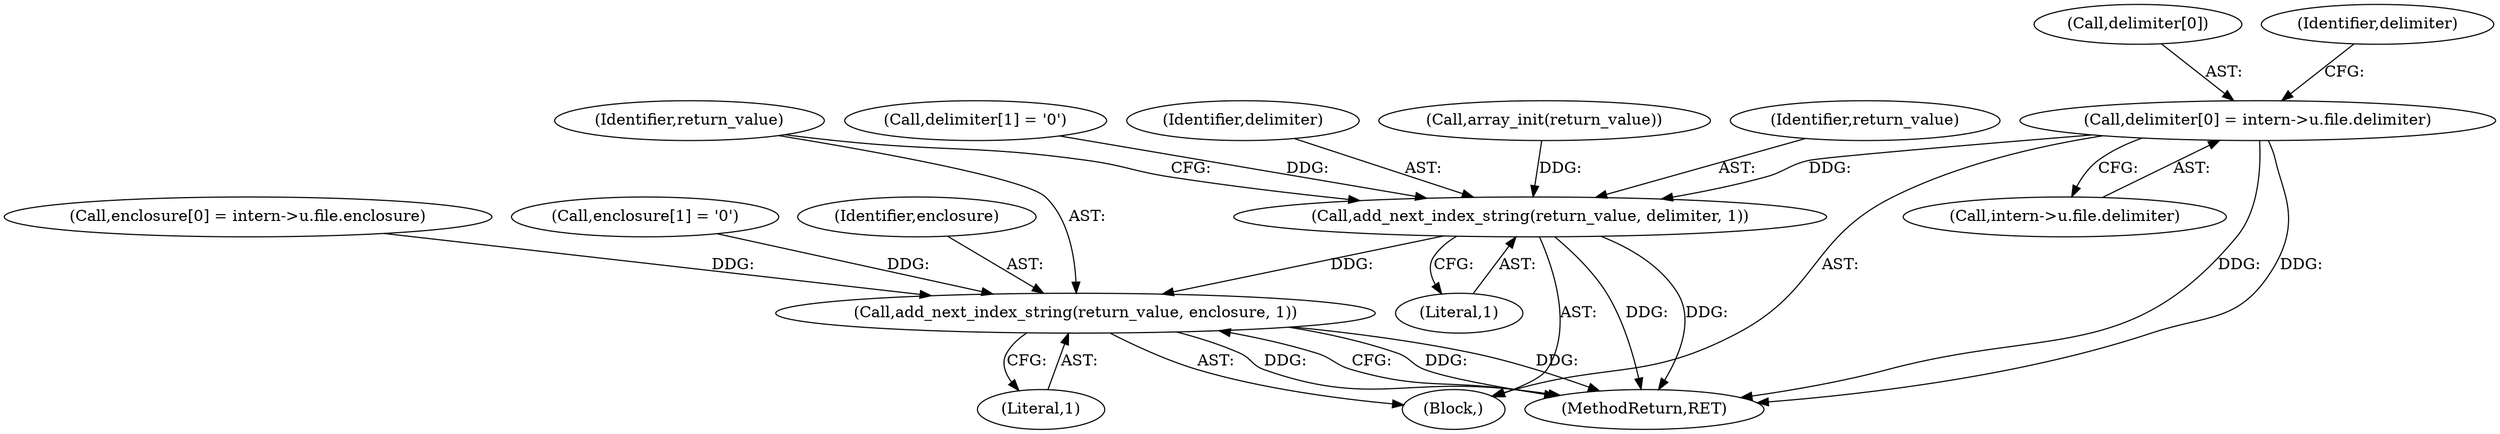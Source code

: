 digraph "0_php-src_7245bff300d3fa8bacbef7897ff080a6f1c23eba?w=1_37@array" {
"1000108" [label="(Call,delimiter[0] = intern->u.file.delimiter)"];
"1000140" [label="(Call,add_next_index_string(return_value, delimiter, 1))"];
"1000144" [label="(Call,add_next_index_string(return_value, enclosure, 1))"];
"1000144" [label="(Call,add_next_index_string(return_value, enclosure, 1))"];
"1000143" [label="(Literal,1)"];
"1000109" [label="(Call,delimiter[0])"];
"1000124" [label="(Call,enclosure[0] = intern->u.file.enclosure)"];
"1000119" [label="(Call,delimiter[1] = '\0')"];
"1000135" [label="(Call,enclosure[1] = '\0')"];
"1000103" [label="(Block,)"];
"1000146" [label="(Identifier,enclosure)"];
"1000121" [label="(Identifier,delimiter)"];
"1000112" [label="(Call,intern->u.file.delimiter)"];
"1000140" [label="(Call,add_next_index_string(return_value, delimiter, 1))"];
"1000142" [label="(Identifier,delimiter)"];
"1000106" [label="(Call,array_init(return_value))"];
"1000147" [label="(Literal,1)"];
"1000145" [label="(Identifier,return_value)"];
"1000141" [label="(Identifier,return_value)"];
"1000108" [label="(Call,delimiter[0] = intern->u.file.delimiter)"];
"1000148" [label="(MethodReturn,RET)"];
"1000108" -> "1000103"  [label="AST: "];
"1000108" -> "1000112"  [label="CFG: "];
"1000109" -> "1000108"  [label="AST: "];
"1000112" -> "1000108"  [label="AST: "];
"1000121" -> "1000108"  [label="CFG: "];
"1000108" -> "1000148"  [label="DDG: "];
"1000108" -> "1000148"  [label="DDG: "];
"1000108" -> "1000140"  [label="DDG: "];
"1000140" -> "1000103"  [label="AST: "];
"1000140" -> "1000143"  [label="CFG: "];
"1000141" -> "1000140"  [label="AST: "];
"1000142" -> "1000140"  [label="AST: "];
"1000143" -> "1000140"  [label="AST: "];
"1000145" -> "1000140"  [label="CFG: "];
"1000140" -> "1000148"  [label="DDG: "];
"1000140" -> "1000148"  [label="DDG: "];
"1000106" -> "1000140"  [label="DDG: "];
"1000119" -> "1000140"  [label="DDG: "];
"1000140" -> "1000144"  [label="DDG: "];
"1000144" -> "1000103"  [label="AST: "];
"1000144" -> "1000147"  [label="CFG: "];
"1000145" -> "1000144"  [label="AST: "];
"1000146" -> "1000144"  [label="AST: "];
"1000147" -> "1000144"  [label="AST: "];
"1000148" -> "1000144"  [label="CFG: "];
"1000144" -> "1000148"  [label="DDG: "];
"1000144" -> "1000148"  [label="DDG: "];
"1000144" -> "1000148"  [label="DDG: "];
"1000124" -> "1000144"  [label="DDG: "];
"1000135" -> "1000144"  [label="DDG: "];
}
